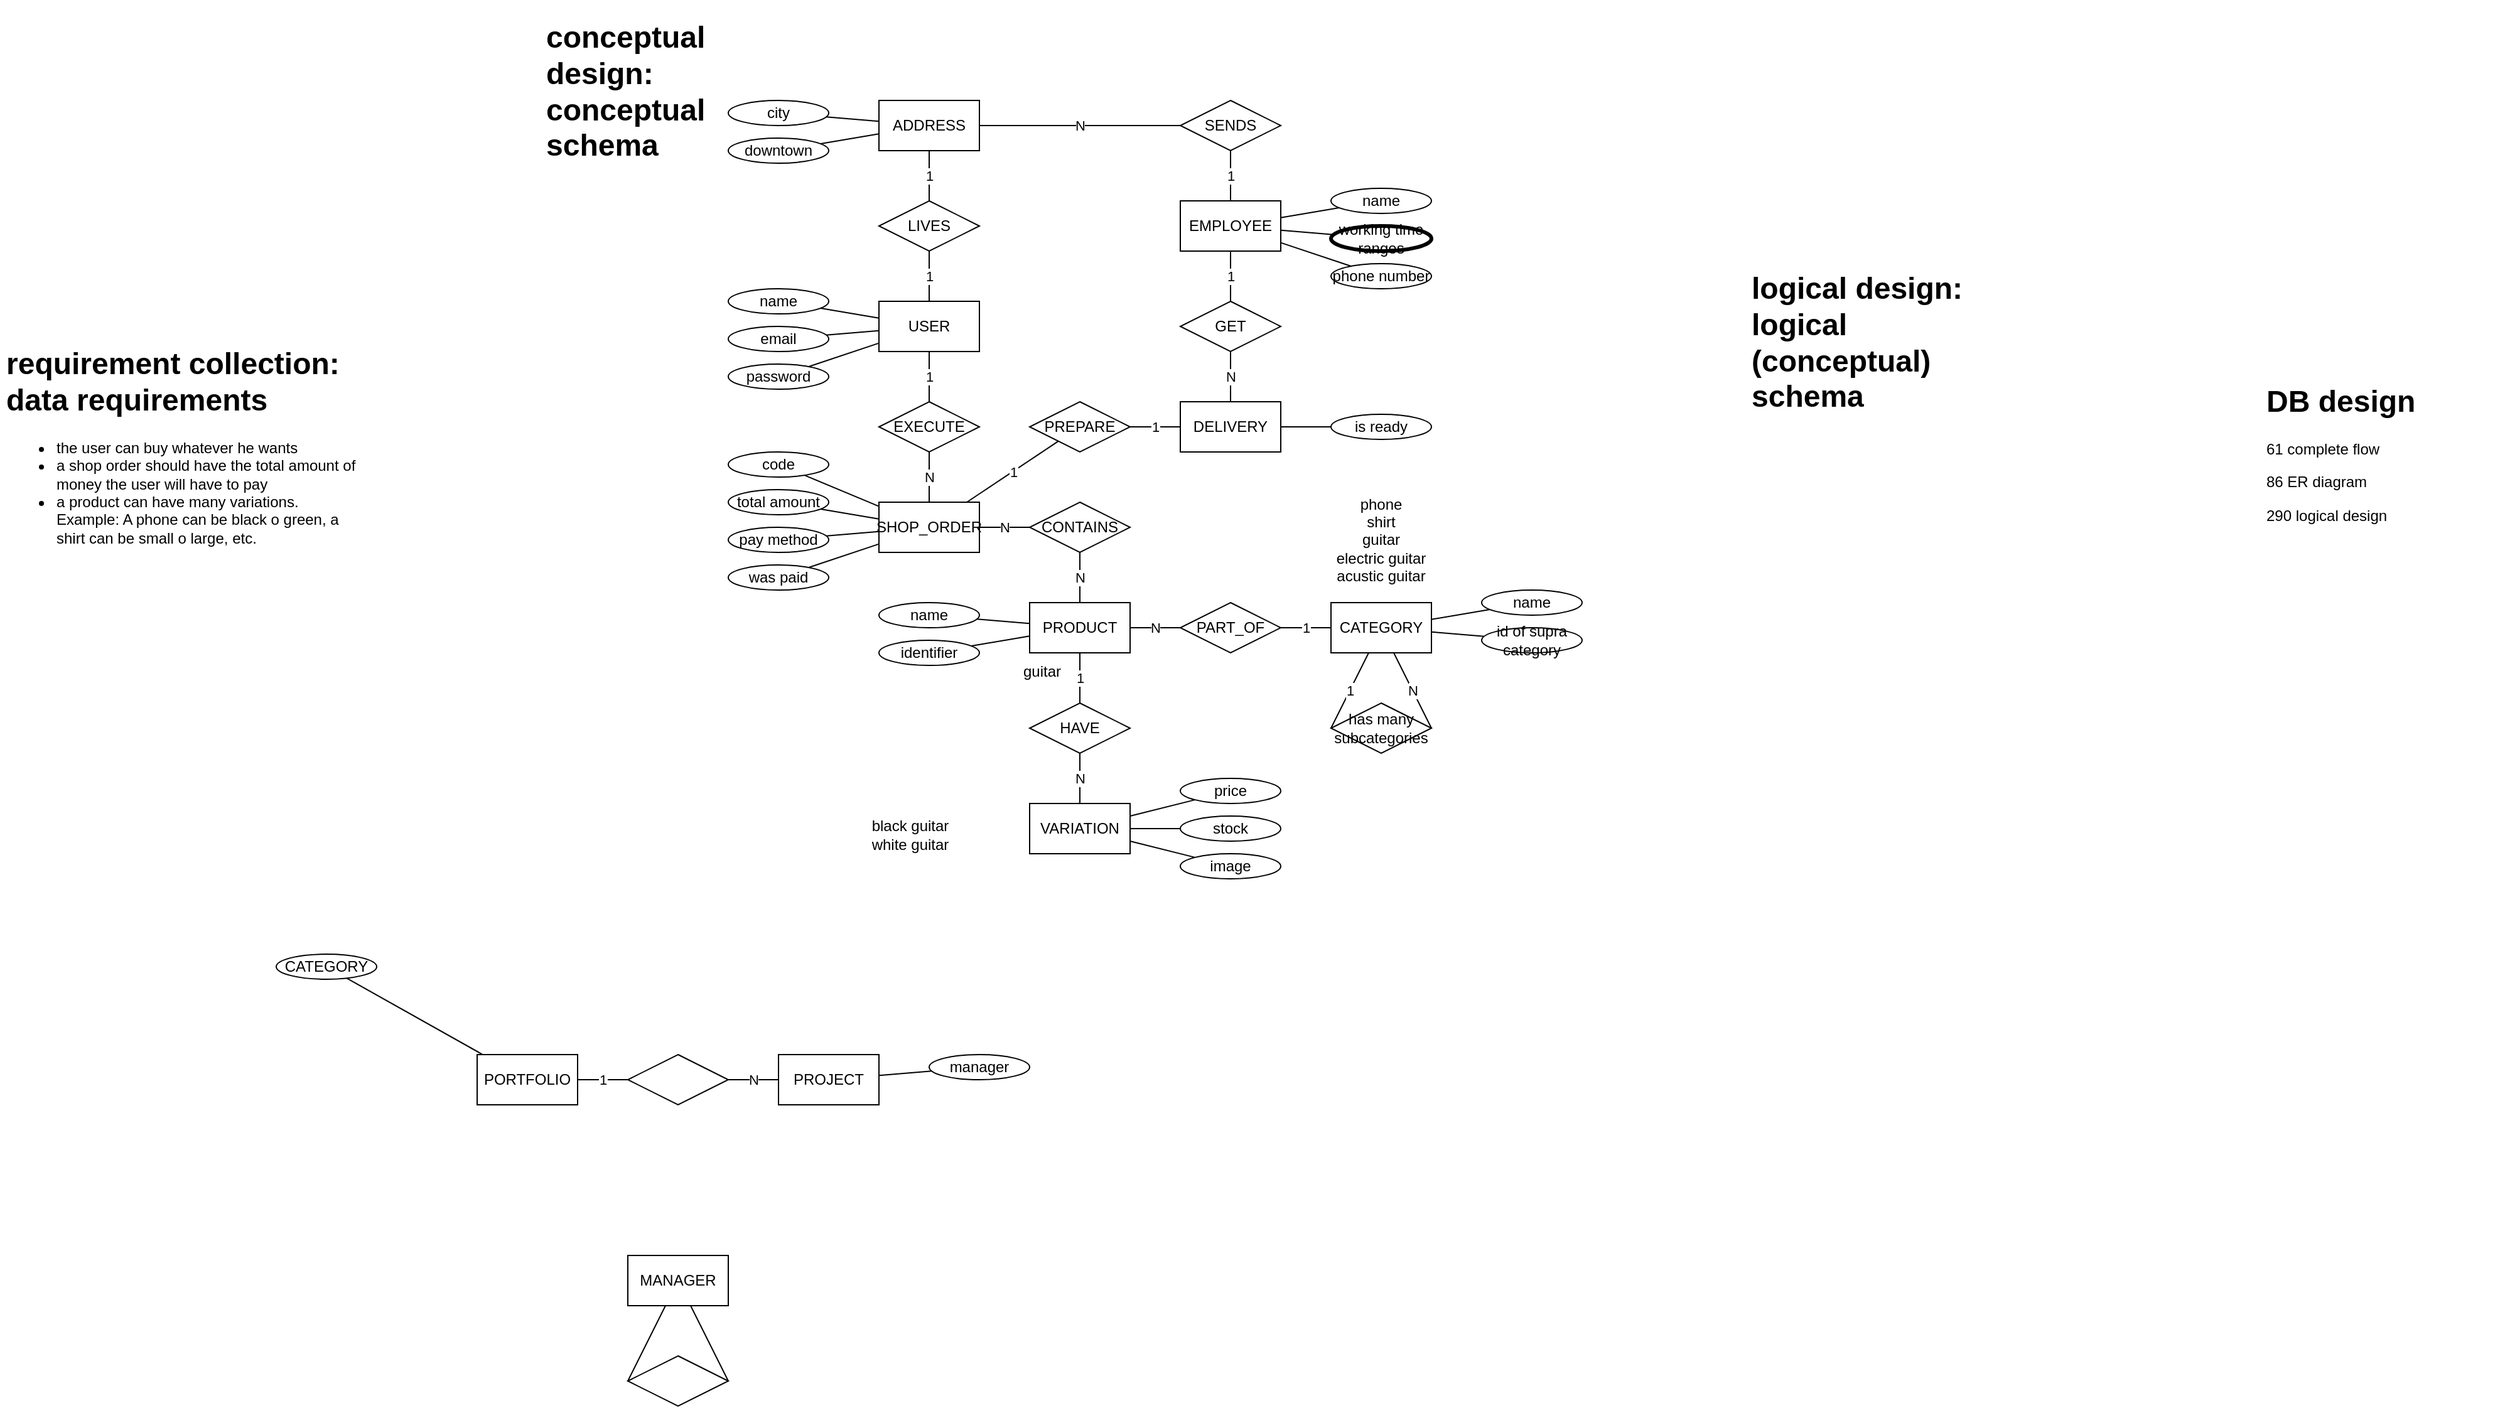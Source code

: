 <mxfile version="21.6.8" type="github">
  <diagram name="Página-1" id="JWLegUShalc6kZQy0lzp">
    <mxGraphModel dx="1845" dy="511" grid="1" gridSize="10" guides="1" tooltips="1" connect="1" arrows="1" fold="1" page="1" pageScale="1" pageWidth="827" pageHeight="1169" math="0" shadow="0">
      <root>
        <mxCell id="0" />
        <mxCell id="1" parent="0" />
        <mxCell id="gmeZCnRy89goh0qp2zQo-31" value="N" style="rounded=0;orthogonalLoop=1;jettySize=auto;html=1;startArrow=none;startFill=0;endArrow=none;endFill=0;" parent="1" source="gmeZCnRy89goh0qp2zQo-30" target="gmeZCnRy89goh0qp2zQo-18" edge="1">
          <mxGeometry relative="1" as="geometry" />
        </mxCell>
        <mxCell id="gmeZCnRy89goh0qp2zQo-2" value="USER" style="rounded=0;whiteSpace=wrap;html=1;" parent="1" vertex="1">
          <mxGeometry x="160" y="480" width="80" height="40" as="geometry" />
        </mxCell>
        <mxCell id="gmeZCnRy89goh0qp2zQo-7" value="&lt;h1&gt;DB design&lt;/h1&gt;&lt;p&gt;61 complete flow&lt;/p&gt;&lt;p&gt;86 ER diagram&lt;/p&gt;&lt;p&gt;290 logical design&lt;/p&gt;" style="text;html=1;strokeColor=none;fillColor=none;spacing=5;spacingTop=-20;whiteSpace=wrap;overflow=hidden;rounded=0;" parent="1" vertex="1">
          <mxGeometry x="1260" y="540" width="190" height="120" as="geometry" />
        </mxCell>
        <mxCell id="gmeZCnRy89goh0qp2zQo-8" value="&lt;h1&gt;conceptual design: conceptual schema&lt;/h1&gt;&lt;p&gt;Lorem ipsum dolor sit amet, consectetur adipisicing elit, sed do eiusmod tempor incididunt ut labore et dolore magna aliqua.&lt;/p&gt;" style="text;html=1;strokeColor=none;fillColor=none;spacing=5;spacingTop=-20;whiteSpace=wrap;overflow=hidden;rounded=0;" parent="1" vertex="1">
          <mxGeometry x="-110" y="250" width="190" height="120" as="geometry" />
        </mxCell>
        <mxCell id="gmeZCnRy89goh0qp2zQo-9" value="&lt;h1&gt;requirement collection: data requirements&lt;/h1&gt;&lt;ul&gt;&lt;li&gt;&lt;span style=&quot;background-color: initial;&quot;&gt;the user can buy whatever he wants&lt;/span&gt;&lt;/li&gt;&lt;li&gt;&lt;span style=&quot;background-color: initial;&quot;&gt;a shop order should have the total amount of money the user will have to pay&lt;/span&gt;&lt;/li&gt;&lt;li&gt;&lt;span style=&quot;background-color: initial;&quot;&gt;a product can have many variations. Example: A phone can be black o green, a shirt can be small o large, etc.&lt;/span&gt;&lt;/li&gt;&lt;/ul&gt;" style="text;html=1;strokeColor=none;fillColor=none;spacing=5;spacingTop=-20;whiteSpace=wrap;overflow=hidden;rounded=0;" parent="1" vertex="1">
          <mxGeometry x="-540" y="510" width="290" height="200" as="geometry" />
        </mxCell>
        <mxCell id="gmeZCnRy89goh0qp2zQo-11" value="&lt;h1&gt;logical design: logical (conceptual) schema&lt;/h1&gt;&lt;p&gt;Lorem ipsum dolor sit amet, consectetur adipisicing elit, sed do eiusmod tempor incididunt ut labore et dolore magna aliqua.&lt;/p&gt;" style="text;html=1;strokeColor=none;fillColor=none;spacing=5;spacingTop=-20;whiteSpace=wrap;overflow=hidden;rounded=0;" parent="1" vertex="1">
          <mxGeometry x="850" y="450" width="190" height="120" as="geometry" />
        </mxCell>
        <mxCell id="gmeZCnRy89goh0qp2zQo-15" style="rounded=0;orthogonalLoop=1;jettySize=auto;html=1;endArrow=none;endFill=0;" parent="1" source="gmeZCnRy89goh0qp2zQo-14" target="gmeZCnRy89goh0qp2zQo-2" edge="1">
          <mxGeometry relative="1" as="geometry" />
        </mxCell>
        <mxCell id="gmeZCnRy89goh0qp2zQo-14" value="name" style="ellipse;whiteSpace=wrap;html=1;" parent="1" vertex="1">
          <mxGeometry x="40" y="470" width="80" height="20" as="geometry" />
        </mxCell>
        <mxCell id="gmeZCnRy89goh0qp2zQo-24" style="rounded=0;orthogonalLoop=1;jettySize=auto;html=1;endArrow=none;endFill=0;" parent="1" source="gmeZCnRy89goh0qp2zQo-16" target="gmeZCnRy89goh0qp2zQo-2" edge="1">
          <mxGeometry relative="1" as="geometry" />
        </mxCell>
        <mxCell id="gmeZCnRy89goh0qp2zQo-16" value="email" style="ellipse;whiteSpace=wrap;html=1;" parent="1" vertex="1">
          <mxGeometry x="40" y="500" width="80" height="20" as="geometry" />
        </mxCell>
        <mxCell id="gmeZCnRy89goh0qp2zQo-21" value="N" style="rounded=0;orthogonalLoop=1;jettySize=auto;html=1;endArrow=none;endFill=0;" parent="1" source="gmeZCnRy89goh0qp2zQo-18" target="gmeZCnRy89goh0qp2zQo-19" edge="1">
          <mxGeometry relative="1" as="geometry" />
        </mxCell>
        <mxCell id="u9vqp3SSJvQ1Rymgl-xH-68" value="1" style="rounded=0;orthogonalLoop=1;jettySize=auto;html=1;endArrow=none;endFill=0;" edge="1" parent="1" source="gmeZCnRy89goh0qp2zQo-18" target="u9vqp3SSJvQ1Rymgl-xH-67">
          <mxGeometry relative="1" as="geometry" />
        </mxCell>
        <mxCell id="gmeZCnRy89goh0qp2zQo-18" value="SHOP_ORDER" style="rounded=0;whiteSpace=wrap;html=1;" parent="1" vertex="1">
          <mxGeometry x="160" y="640" width="80" height="40" as="geometry" />
        </mxCell>
        <mxCell id="gmeZCnRy89goh0qp2zQo-22" value="N" style="rounded=0;orthogonalLoop=1;jettySize=auto;html=1;endArrow=none;endFill=0;" parent="1" source="gmeZCnRy89goh0qp2zQo-19" target="gmeZCnRy89goh0qp2zQo-26" edge="1">
          <mxGeometry relative="1" as="geometry" />
        </mxCell>
        <mxCell id="gmeZCnRy89goh0qp2zQo-19" value="CONTAINS" style="rhombus;whiteSpace=wrap;html=1;" parent="1" vertex="1">
          <mxGeometry x="280" y="640" width="80" height="40" as="geometry" />
        </mxCell>
        <mxCell id="gmeZCnRy89goh0qp2zQo-25" value="N" style="rounded=0;orthogonalLoop=1;jettySize=auto;html=1;endArrow=none;endFill=0;" parent="1" source="gmeZCnRy89goh0qp2zQo-26" target="gmeZCnRy89goh0qp2zQo-28" edge="1">
          <mxGeometry relative="1" as="geometry" />
        </mxCell>
        <mxCell id="u9vqp3SSJvQ1Rymgl-xH-17" value="N" style="rounded=0;orthogonalLoop=1;jettySize=auto;html=1;endArrow=none;endFill=0;" edge="1" parent="1" source="u9vqp3SSJvQ1Rymgl-xH-18" target="u9vqp3SSJvQ1Rymgl-xH-16">
          <mxGeometry relative="1" as="geometry" />
        </mxCell>
        <mxCell id="gmeZCnRy89goh0qp2zQo-26" value="PRODUCT" style="rounded=0;whiteSpace=wrap;html=1;" parent="1" vertex="1">
          <mxGeometry x="280" y="720" width="80" height="40" as="geometry" />
        </mxCell>
        <mxCell id="gmeZCnRy89goh0qp2zQo-27" value="1" style="rounded=0;orthogonalLoop=1;jettySize=auto;html=1;endArrow=none;endFill=0;" parent="1" source="gmeZCnRy89goh0qp2zQo-28" target="gmeZCnRy89goh0qp2zQo-29" edge="1">
          <mxGeometry relative="1" as="geometry" />
        </mxCell>
        <mxCell id="gmeZCnRy89goh0qp2zQo-28" value="PART_OF" style="rhombus;whiteSpace=wrap;html=1;" parent="1" vertex="1">
          <mxGeometry x="400" y="720" width="80" height="40" as="geometry" />
        </mxCell>
        <mxCell id="gmeZCnRy89goh0qp2zQo-29" value="CATEGORY" style="rounded=0;whiteSpace=wrap;html=1;" parent="1" vertex="1">
          <mxGeometry x="520" y="720" width="80" height="40" as="geometry" />
        </mxCell>
        <mxCell id="gmeZCnRy89goh0qp2zQo-32" value="1" style="rounded=0;orthogonalLoop=1;jettySize=auto;html=1;startArrow=none;startFill=0;endArrow=none;endFill=0;" parent="1" source="gmeZCnRy89goh0qp2zQo-2" target="gmeZCnRy89goh0qp2zQo-30" edge="1">
          <mxGeometry relative="1" as="geometry">
            <mxPoint x="132" y="520" as="sourcePoint" />
            <mxPoint x="208" y="650" as="targetPoint" />
          </mxGeometry>
        </mxCell>
        <mxCell id="gmeZCnRy89goh0qp2zQo-30" value="EXECUTE" style="rhombus;whiteSpace=wrap;html=1;" parent="1" vertex="1">
          <mxGeometry x="160" y="560" width="80" height="40" as="geometry" />
        </mxCell>
        <mxCell id="u9vqp3SSJvQ1Rymgl-xH-2" value="1" style="rounded=0;orthogonalLoop=1;jettySize=auto;html=1;endArrow=none;endFill=0;exitX=0;exitY=0.5;exitDx=0;exitDy=0;" edge="1" parent="1" source="u9vqp3SSJvQ1Rymgl-xH-1" target="gmeZCnRy89goh0qp2zQo-29">
          <mxGeometry relative="1" as="geometry" />
        </mxCell>
        <mxCell id="u9vqp3SSJvQ1Rymgl-xH-3" value="N" style="rounded=0;orthogonalLoop=1;jettySize=auto;html=1;endArrow=none;endFill=0;exitX=1;exitY=0.5;exitDx=0;exitDy=0;" edge="1" parent="1" source="u9vqp3SSJvQ1Rymgl-xH-1" target="gmeZCnRy89goh0qp2zQo-29">
          <mxGeometry relative="1" as="geometry" />
        </mxCell>
        <mxCell id="u9vqp3SSJvQ1Rymgl-xH-1" value="has many subcategories" style="rhombus;whiteSpace=wrap;html=1;" vertex="1" parent="1">
          <mxGeometry x="520" y="800" width="80" height="40" as="geometry" />
        </mxCell>
        <mxCell id="u9vqp3SSJvQ1Rymgl-xH-4" value="code" style="ellipse;whiteSpace=wrap;html=1;fontStyle=0" vertex="1" parent="1">
          <mxGeometry x="40" y="600" width="80" height="20" as="geometry" />
        </mxCell>
        <mxCell id="u9vqp3SSJvQ1Rymgl-xH-5" style="rounded=0;orthogonalLoop=1;jettySize=auto;html=1;endArrow=none;endFill=0;" edge="1" parent="1" source="u9vqp3SSJvQ1Rymgl-xH-4" target="gmeZCnRy89goh0qp2zQo-18">
          <mxGeometry relative="1" as="geometry">
            <mxPoint x="44" y="539" as="sourcePoint" />
            <mxPoint x="90" y="523" as="targetPoint" />
          </mxGeometry>
        </mxCell>
        <mxCell id="u9vqp3SSJvQ1Rymgl-xH-6" value="name" style="ellipse;whiteSpace=wrap;html=1;" vertex="1" parent="1">
          <mxGeometry x="160" y="720" width="80" height="20" as="geometry" />
        </mxCell>
        <mxCell id="u9vqp3SSJvQ1Rymgl-xH-7" style="rounded=0;orthogonalLoop=1;jettySize=auto;html=1;endArrow=none;endFill=0;" edge="1" parent="1" source="u9vqp3SSJvQ1Rymgl-xH-6" target="gmeZCnRy89goh0qp2zQo-26">
          <mxGeometry relative="1" as="geometry">
            <mxPoint x="78" y="694" as="sourcePoint" />
            <mxPoint x="170" y="677" as="targetPoint" />
          </mxGeometry>
        </mxCell>
        <mxCell id="u9vqp3SSJvQ1Rymgl-xH-11" style="rounded=0;orthogonalLoop=1;jettySize=auto;html=1;endArrow=none;endFill=0;" edge="1" parent="1" source="u9vqp3SSJvQ1Rymgl-xH-12" target="gmeZCnRy89goh0qp2zQo-18">
          <mxGeometry relative="1" as="geometry">
            <mxPoint x="170" y="667" as="targetPoint" />
          </mxGeometry>
        </mxCell>
        <mxCell id="u9vqp3SSJvQ1Rymgl-xH-12" value="total amount" style="ellipse;whiteSpace=wrap;html=1;" vertex="1" parent="1">
          <mxGeometry x="40" y="630" width="80" height="20" as="geometry" />
        </mxCell>
        <mxCell id="u9vqp3SSJvQ1Rymgl-xH-13" style="rounded=0;orthogonalLoop=1;jettySize=auto;html=1;endArrow=none;endFill=0;" edge="1" parent="1" source="u9vqp3SSJvQ1Rymgl-xH-14" target="gmeZCnRy89goh0qp2zQo-18">
          <mxGeometry relative="1" as="geometry">
            <mxPoint x="170" y="707" as="targetPoint" />
          </mxGeometry>
        </mxCell>
        <mxCell id="u9vqp3SSJvQ1Rymgl-xH-14" value="pay method" style="ellipse;whiteSpace=wrap;html=1;" vertex="1" parent="1">
          <mxGeometry x="40" y="660" width="80" height="20" as="geometry" />
        </mxCell>
        <mxCell id="u9vqp3SSJvQ1Rymgl-xH-16" value="VARIATION" style="rounded=0;whiteSpace=wrap;html=1;" vertex="1" parent="1">
          <mxGeometry x="280" y="880" width="80" height="40" as="geometry" />
        </mxCell>
        <mxCell id="u9vqp3SSJvQ1Rymgl-xH-19" value="1" style="rounded=0;orthogonalLoop=1;jettySize=auto;html=1;endArrow=none;endFill=0;" edge="1" parent="1" source="gmeZCnRy89goh0qp2zQo-26" target="u9vqp3SSJvQ1Rymgl-xH-18">
          <mxGeometry relative="1" as="geometry">
            <mxPoint x="330" y="760" as="sourcePoint" />
            <mxPoint x="390" y="880" as="targetPoint" />
          </mxGeometry>
        </mxCell>
        <mxCell id="u9vqp3SSJvQ1Rymgl-xH-18" value="HAVE" style="rhombus;whiteSpace=wrap;html=1;" vertex="1" parent="1">
          <mxGeometry x="280" y="800" width="80" height="40" as="geometry" />
        </mxCell>
        <mxCell id="u9vqp3SSJvQ1Rymgl-xH-21" style="rounded=0;orthogonalLoop=1;jettySize=auto;html=1;endArrow=none;endFill=0;" edge="1" parent="1" source="u9vqp3SSJvQ1Rymgl-xH-20" target="gmeZCnRy89goh0qp2zQo-26">
          <mxGeometry relative="1" as="geometry" />
        </mxCell>
        <mxCell id="u9vqp3SSJvQ1Rymgl-xH-20" value="identifier" style="ellipse;whiteSpace=wrap;html=1;" vertex="1" parent="1">
          <mxGeometry x="160" y="750" width="80" height="20" as="geometry" />
        </mxCell>
        <mxCell id="u9vqp3SSJvQ1Rymgl-xH-22" value="price" style="ellipse;whiteSpace=wrap;html=1;" vertex="1" parent="1">
          <mxGeometry x="400" y="860" width="80" height="20" as="geometry" />
        </mxCell>
        <mxCell id="u9vqp3SSJvQ1Rymgl-xH-23" style="rounded=0;orthogonalLoop=1;jettySize=auto;html=1;endArrow=none;endFill=0;" edge="1" parent="1" source="u9vqp3SSJvQ1Rymgl-xH-22" target="u9vqp3SSJvQ1Rymgl-xH-16">
          <mxGeometry relative="1" as="geometry">
            <mxPoint x="128" y="864" as="sourcePoint" />
            <mxPoint x="330" y="910" as="targetPoint" />
          </mxGeometry>
        </mxCell>
        <mxCell id="u9vqp3SSJvQ1Rymgl-xH-25" value="name" style="ellipse;whiteSpace=wrap;html=1;" vertex="1" parent="1">
          <mxGeometry x="640" y="710" width="80" height="20" as="geometry" />
        </mxCell>
        <mxCell id="u9vqp3SSJvQ1Rymgl-xH-26" style="rounded=0;orthogonalLoop=1;jettySize=auto;html=1;endArrow=none;endFill=0;" edge="1" parent="1" source="u9vqp3SSJvQ1Rymgl-xH-25" target="gmeZCnRy89goh0qp2zQo-29">
          <mxGeometry relative="1" as="geometry">
            <mxPoint x="558" y="684" as="sourcePoint" />
            <mxPoint x="760" y="730" as="targetPoint" />
          </mxGeometry>
        </mxCell>
        <mxCell id="u9vqp3SSJvQ1Rymgl-xH-27" value="id of supra category" style="ellipse;whiteSpace=wrap;html=1;" vertex="1" parent="1">
          <mxGeometry x="640" y="740" width="80" height="20" as="geometry" />
        </mxCell>
        <mxCell id="u9vqp3SSJvQ1Rymgl-xH-28" style="rounded=0;orthogonalLoop=1;jettySize=auto;html=1;endArrow=none;endFill=0;" edge="1" parent="1" source="u9vqp3SSJvQ1Rymgl-xH-27" target="gmeZCnRy89goh0qp2zQo-29">
          <mxGeometry relative="1" as="geometry">
            <mxPoint x="558" y="714" as="sourcePoint" />
            <mxPoint x="600" y="760" as="targetPoint" />
          </mxGeometry>
        </mxCell>
        <mxCell id="u9vqp3SSJvQ1Rymgl-xH-31" value="phone&lt;br&gt;shirt&lt;br&gt;guitar&lt;br&gt;electric guitar&lt;br&gt;acustic guitar" style="text;html=1;strokeColor=none;fillColor=none;align=center;verticalAlign=middle;whiteSpace=wrap;rounded=0;" vertex="1" parent="1">
          <mxGeometry x="495" y="630" width="130" height="80" as="geometry" />
        </mxCell>
        <mxCell id="u9vqp3SSJvQ1Rymgl-xH-33" value="guitar" style="text;html=1;strokeColor=none;fillColor=none;align=center;verticalAlign=middle;whiteSpace=wrap;rounded=0;" vertex="1" parent="1">
          <mxGeometry x="260" y="760" width="60" height="30" as="geometry" />
        </mxCell>
        <mxCell id="u9vqp3SSJvQ1Rymgl-xH-34" value="black guitar&lt;br&gt;white guitar" style="text;html=1;strokeColor=none;fillColor=none;align=center;verticalAlign=middle;whiteSpace=wrap;rounded=0;" vertex="1" parent="1">
          <mxGeometry x="140" y="890" width="90" height="30" as="geometry" />
        </mxCell>
        <mxCell id="u9vqp3SSJvQ1Rymgl-xH-48" style="rounded=0;orthogonalLoop=1;jettySize=auto;html=1;endArrow=none;endFill=0;" edge="1" parent="1" source="u9vqp3SSJvQ1Rymgl-xH-35" target="u9vqp3SSJvQ1Rymgl-xH-47">
          <mxGeometry relative="1" as="geometry" />
        </mxCell>
        <mxCell id="u9vqp3SSJvQ1Rymgl-xH-35" value="PROJECT" style="rounded=0;whiteSpace=wrap;html=1;" vertex="1" parent="1">
          <mxGeometry x="80" y="1080" width="80" height="40" as="geometry" />
        </mxCell>
        <mxCell id="u9vqp3SSJvQ1Rymgl-xH-36" value="PORTFOLIO" style="rounded=0;whiteSpace=wrap;html=1;" vertex="1" parent="1">
          <mxGeometry x="-160" y="1080" width="80" height="40" as="geometry" />
        </mxCell>
        <mxCell id="u9vqp3SSJvQ1Rymgl-xH-38" value="1" style="rounded=0;orthogonalLoop=1;jettySize=auto;html=1;endArrow=none;endFill=0;" edge="1" parent="1" source="u9vqp3SSJvQ1Rymgl-xH-37" target="u9vqp3SSJvQ1Rymgl-xH-36">
          <mxGeometry relative="1" as="geometry" />
        </mxCell>
        <mxCell id="u9vqp3SSJvQ1Rymgl-xH-39" value="N" style="rounded=0;orthogonalLoop=1;jettySize=auto;html=1;endArrow=none;endFill=0;" edge="1" parent="1" source="u9vqp3SSJvQ1Rymgl-xH-37" target="u9vqp3SSJvQ1Rymgl-xH-35">
          <mxGeometry relative="1" as="geometry" />
        </mxCell>
        <mxCell id="u9vqp3SSJvQ1Rymgl-xH-37" value="" style="rhombus;whiteSpace=wrap;html=1;" vertex="1" parent="1">
          <mxGeometry x="-40" y="1080" width="80" height="40" as="geometry" />
        </mxCell>
        <mxCell id="u9vqp3SSJvQ1Rymgl-xH-40" value="MANAGER" style="rounded=0;whiteSpace=wrap;html=1;" vertex="1" parent="1">
          <mxGeometry x="-40" y="1240" width="80" height="40" as="geometry" />
        </mxCell>
        <mxCell id="u9vqp3SSJvQ1Rymgl-xH-45" style="rounded=0;orthogonalLoop=1;jettySize=auto;html=1;endArrow=none;endFill=0;exitX=0;exitY=0.5;exitDx=0;exitDy=0;" edge="1" parent="1" source="u9vqp3SSJvQ1Rymgl-xH-44" target="u9vqp3SSJvQ1Rymgl-xH-40">
          <mxGeometry relative="1" as="geometry" />
        </mxCell>
        <mxCell id="u9vqp3SSJvQ1Rymgl-xH-46" style="rounded=0;orthogonalLoop=1;jettySize=auto;html=1;endArrow=none;endFill=0;exitX=1;exitY=0.5;exitDx=0;exitDy=0;" edge="1" parent="1" source="u9vqp3SSJvQ1Rymgl-xH-44" target="u9vqp3SSJvQ1Rymgl-xH-40">
          <mxGeometry relative="1" as="geometry" />
        </mxCell>
        <mxCell id="u9vqp3SSJvQ1Rymgl-xH-44" value="" style="rhombus;whiteSpace=wrap;html=1;" vertex="1" parent="1">
          <mxGeometry x="-40" y="1320" width="80" height="40" as="geometry" />
        </mxCell>
        <mxCell id="u9vqp3SSJvQ1Rymgl-xH-47" value="manager" style="ellipse;whiteSpace=wrap;html=1;" vertex="1" parent="1">
          <mxGeometry x="200" y="1080" width="80" height="20" as="geometry" />
        </mxCell>
        <mxCell id="u9vqp3SSJvQ1Rymgl-xH-50" style="rounded=0;orthogonalLoop=1;jettySize=auto;html=1;endArrow=none;endFill=0;" edge="1" parent="1" source="u9vqp3SSJvQ1Rymgl-xH-49" target="u9vqp3SSJvQ1Rymgl-xH-36">
          <mxGeometry relative="1" as="geometry" />
        </mxCell>
        <mxCell id="u9vqp3SSJvQ1Rymgl-xH-49" value="CATEGORY" style="ellipse;whiteSpace=wrap;html=1;" vertex="1" parent="1">
          <mxGeometry x="-320" y="1000" width="80" height="20" as="geometry" />
        </mxCell>
        <mxCell id="u9vqp3SSJvQ1Rymgl-xH-54" style="rounded=0;orthogonalLoop=1;jettySize=auto;html=1;endArrow=none;endFill=0;" edge="1" parent="1" source="u9vqp3SSJvQ1Rymgl-xH-55" target="u9vqp3SSJvQ1Rymgl-xH-60">
          <mxGeometry relative="1" as="geometry">
            <mxPoint x="656.0" y="592.0" as="targetPoint" />
          </mxGeometry>
        </mxCell>
        <mxCell id="u9vqp3SSJvQ1Rymgl-xH-55" value="city" style="ellipse;whiteSpace=wrap;html=1;" vertex="1" parent="1">
          <mxGeometry x="40" y="320" width="80" height="20" as="geometry" />
        </mxCell>
        <mxCell id="u9vqp3SSJvQ1Rymgl-xH-57" style="rounded=0;orthogonalLoop=1;jettySize=auto;html=1;endArrow=none;endFill=0;" edge="1" parent="1" source="u9vqp3SSJvQ1Rymgl-xH-56" target="u9vqp3SSJvQ1Rymgl-xH-60">
          <mxGeometry relative="1" as="geometry">
            <mxPoint x="642.053" y="596.838" as="targetPoint" />
          </mxGeometry>
        </mxCell>
        <mxCell id="u9vqp3SSJvQ1Rymgl-xH-56" value="downtown" style="ellipse;whiteSpace=wrap;html=1;" vertex="1" parent="1">
          <mxGeometry x="40" y="350" width="80" height="20" as="geometry" />
        </mxCell>
        <mxCell id="u9vqp3SSJvQ1Rymgl-xH-82" value="1" style="rounded=0;orthogonalLoop=1;jettySize=auto;html=1;endArrow=none;endFill=0;" edge="1" parent="1" source="u9vqp3SSJvQ1Rymgl-xH-58" target="u9vqp3SSJvQ1Rymgl-xH-76">
          <mxGeometry relative="1" as="geometry" />
        </mxCell>
        <mxCell id="u9vqp3SSJvQ1Rymgl-xH-83" value="N" style="rounded=0;orthogonalLoop=1;jettySize=auto;html=1;endArrow=none;endFill=0;" edge="1" parent="1" source="u9vqp3SSJvQ1Rymgl-xH-58" target="u9vqp3SSJvQ1Rymgl-xH-60">
          <mxGeometry relative="1" as="geometry" />
        </mxCell>
        <mxCell id="u9vqp3SSJvQ1Rymgl-xH-58" value="SENDS" style="rhombus;whiteSpace=wrap;html=1;" vertex="1" parent="1">
          <mxGeometry x="400" y="320" width="80" height="40" as="geometry" />
        </mxCell>
        <mxCell id="u9vqp3SSJvQ1Rymgl-xH-60" value="ADDRESS" style="rounded=0;whiteSpace=wrap;html=1;" vertex="1" parent="1">
          <mxGeometry x="160" y="320" width="80" height="40" as="geometry" />
        </mxCell>
        <mxCell id="u9vqp3SSJvQ1Rymgl-xH-63" value="1" style="rounded=0;orthogonalLoop=1;jettySize=auto;html=1;endArrow=none;endFill=0;" edge="1" parent="1" source="u9vqp3SSJvQ1Rymgl-xH-62" target="gmeZCnRy89goh0qp2zQo-2">
          <mxGeometry relative="1" as="geometry" />
        </mxCell>
        <mxCell id="u9vqp3SSJvQ1Rymgl-xH-64" value="1" style="rounded=0;orthogonalLoop=1;jettySize=auto;html=1;endArrow=none;endFill=0;" edge="1" parent="1" source="u9vqp3SSJvQ1Rymgl-xH-62" target="u9vqp3SSJvQ1Rymgl-xH-60">
          <mxGeometry relative="1" as="geometry" />
        </mxCell>
        <mxCell id="u9vqp3SSJvQ1Rymgl-xH-62" value="LIVES" style="rhombus;whiteSpace=wrap;html=1;" vertex="1" parent="1">
          <mxGeometry x="160" y="400" width="80" height="40" as="geometry" />
        </mxCell>
        <mxCell id="u9vqp3SSJvQ1Rymgl-xH-78" value="1" style="rounded=0;orthogonalLoop=1;jettySize=auto;html=1;endArrow=none;endFill=0;" edge="1" parent="1" source="u9vqp3SSJvQ1Rymgl-xH-77" target="u9vqp3SSJvQ1Rymgl-xH-76">
          <mxGeometry relative="1" as="geometry" />
        </mxCell>
        <mxCell id="u9vqp3SSJvQ1Rymgl-xH-65" value="DELIVERY" style="rounded=0;whiteSpace=wrap;html=1;" vertex="1" parent="1">
          <mxGeometry x="400" y="560" width="80" height="40" as="geometry" />
        </mxCell>
        <mxCell id="u9vqp3SSJvQ1Rymgl-xH-69" value="1" style="rounded=0;orthogonalLoop=1;jettySize=auto;html=1;endArrow=none;endFill=0;" edge="1" parent="1" source="u9vqp3SSJvQ1Rymgl-xH-67" target="u9vqp3SSJvQ1Rymgl-xH-65">
          <mxGeometry relative="1" as="geometry" />
        </mxCell>
        <mxCell id="u9vqp3SSJvQ1Rymgl-xH-67" value="PREPARE" style="rhombus;whiteSpace=wrap;html=1;" vertex="1" parent="1">
          <mxGeometry x="280" y="560" width="80" height="40" as="geometry" />
        </mxCell>
        <mxCell id="u9vqp3SSJvQ1Rymgl-xH-71" style="rounded=0;orthogonalLoop=1;jettySize=auto;html=1;endArrow=none;endFill=0;" edge="1" parent="1" source="u9vqp3SSJvQ1Rymgl-xH-70" target="gmeZCnRy89goh0qp2zQo-18">
          <mxGeometry relative="1" as="geometry" />
        </mxCell>
        <mxCell id="u9vqp3SSJvQ1Rymgl-xH-70" value="was paid" style="ellipse;whiteSpace=wrap;html=1;" vertex="1" parent="1">
          <mxGeometry x="40" y="690" width="80" height="20" as="geometry" />
        </mxCell>
        <mxCell id="u9vqp3SSJvQ1Rymgl-xH-74" style="rounded=0;orthogonalLoop=1;jettySize=auto;html=1;endArrow=none;endFill=0;" edge="1" parent="1" source="u9vqp3SSJvQ1Rymgl-xH-75" target="u9vqp3SSJvQ1Rymgl-xH-65">
          <mxGeometry relative="1" as="geometry">
            <mxPoint x="520" y="633" as="targetPoint" />
          </mxGeometry>
        </mxCell>
        <mxCell id="u9vqp3SSJvQ1Rymgl-xH-75" value="is ready" style="ellipse;whiteSpace=wrap;html=1;" vertex="1" parent="1">
          <mxGeometry x="520" y="570" width="80" height="20" as="geometry" />
        </mxCell>
        <mxCell id="u9vqp3SSJvQ1Rymgl-xH-76" value="EMPLOYEE" style="rounded=0;whiteSpace=wrap;html=1;" vertex="1" parent="1">
          <mxGeometry x="400" y="400" width="80" height="40" as="geometry" />
        </mxCell>
        <mxCell id="u9vqp3SSJvQ1Rymgl-xH-79" value="N" style="rounded=0;orthogonalLoop=1;jettySize=auto;html=1;endArrow=none;endFill=0;" edge="1" parent="1" source="u9vqp3SSJvQ1Rymgl-xH-65" target="u9vqp3SSJvQ1Rymgl-xH-77">
          <mxGeometry relative="1" as="geometry">
            <mxPoint x="480" y="580" as="sourcePoint" />
            <mxPoint x="680" y="580" as="targetPoint" />
          </mxGeometry>
        </mxCell>
        <mxCell id="u9vqp3SSJvQ1Rymgl-xH-77" value="GET" style="rhombus;whiteSpace=wrap;html=1;" vertex="1" parent="1">
          <mxGeometry x="400" y="480" width="80" height="40" as="geometry" />
        </mxCell>
        <mxCell id="u9vqp3SSJvQ1Rymgl-xH-84" style="rounded=0;orthogonalLoop=1;jettySize=auto;html=1;endArrow=none;endFill=0;" edge="1" parent="1" source="u9vqp3SSJvQ1Rymgl-xH-85" target="u9vqp3SSJvQ1Rymgl-xH-76">
          <mxGeometry relative="1" as="geometry">
            <mxPoint x="720" y="577" as="targetPoint" />
          </mxGeometry>
        </mxCell>
        <mxCell id="u9vqp3SSJvQ1Rymgl-xH-85" value="name" style="ellipse;whiteSpace=wrap;html=1;" vertex="1" parent="1">
          <mxGeometry x="520" y="390" width="80" height="20" as="geometry" />
        </mxCell>
        <mxCell id="u9vqp3SSJvQ1Rymgl-xH-86" style="rounded=0;orthogonalLoop=1;jettySize=auto;html=1;endArrow=none;endFill=0;" edge="1" parent="1" source="u9vqp3SSJvQ1Rymgl-xH-87" target="u9vqp3SSJvQ1Rymgl-xH-76">
          <mxGeometry relative="1" as="geometry">
            <mxPoint x="720" y="587" as="targetPoint" />
          </mxGeometry>
        </mxCell>
        <mxCell id="u9vqp3SSJvQ1Rymgl-xH-87" value="working time ranges" style="ellipse;whiteSpace=wrap;html=1;strokeColor=default;strokeWidth=3;" vertex="1" parent="1">
          <mxGeometry x="520" y="420" width="80" height="20" as="geometry" />
        </mxCell>
        <mxCell id="u9vqp3SSJvQ1Rymgl-xH-90" value="stock" style="ellipse;whiteSpace=wrap;html=1;" vertex="1" parent="1">
          <mxGeometry x="400" y="890" width="80" height="20" as="geometry" />
        </mxCell>
        <mxCell id="u9vqp3SSJvQ1Rymgl-xH-91" style="rounded=0;orthogonalLoop=1;jettySize=auto;html=1;endArrow=none;endFill=0;" edge="1" parent="1" source="u9vqp3SSJvQ1Rymgl-xH-90" target="u9vqp3SSJvQ1Rymgl-xH-16">
          <mxGeometry relative="1" as="geometry">
            <mxPoint x="412" y="903" as="sourcePoint" />
            <mxPoint x="370" y="907" as="targetPoint" />
          </mxGeometry>
        </mxCell>
        <mxCell id="u9vqp3SSJvQ1Rymgl-xH-92" value="phone number" style="ellipse;whiteSpace=wrap;html=1;" vertex="1" parent="1">
          <mxGeometry x="520" y="450" width="80" height="20" as="geometry" />
        </mxCell>
        <mxCell id="u9vqp3SSJvQ1Rymgl-xH-93" style="rounded=0;orthogonalLoop=1;jettySize=auto;html=1;endArrow=none;endFill=0;" edge="1" parent="1" source="u9vqp3SSJvQ1Rymgl-xH-92" target="u9vqp3SSJvQ1Rymgl-xH-76">
          <mxGeometry relative="1" as="geometry">
            <mxPoint x="490" y="437" as="targetPoint" />
            <mxPoint x="537" y="445" as="sourcePoint" />
          </mxGeometry>
        </mxCell>
        <mxCell id="u9vqp3SSJvQ1Rymgl-xH-94" style="rounded=0;orthogonalLoop=1;jettySize=auto;html=1;endArrow=none;endFill=0;" edge="1" parent="1" source="u9vqp3SSJvQ1Rymgl-xH-95" target="gmeZCnRy89goh0qp2zQo-2">
          <mxGeometry relative="1" as="geometry">
            <mxPoint x="160" y="533" as="targetPoint" />
          </mxGeometry>
        </mxCell>
        <mxCell id="u9vqp3SSJvQ1Rymgl-xH-95" value="password" style="ellipse;whiteSpace=wrap;html=1;" vertex="1" parent="1">
          <mxGeometry x="40" y="530" width="80" height="20" as="geometry" />
        </mxCell>
        <mxCell id="u9vqp3SSJvQ1Rymgl-xH-97" style="rounded=0;orthogonalLoop=1;jettySize=auto;html=1;endArrow=none;endFill=0;" edge="1" parent="1" source="u9vqp3SSJvQ1Rymgl-xH-96" target="u9vqp3SSJvQ1Rymgl-xH-16">
          <mxGeometry relative="1" as="geometry" />
        </mxCell>
        <mxCell id="u9vqp3SSJvQ1Rymgl-xH-96" value="image" style="ellipse;whiteSpace=wrap;html=1;" vertex="1" parent="1">
          <mxGeometry x="400" y="920" width="80" height="20" as="geometry" />
        </mxCell>
      </root>
    </mxGraphModel>
  </diagram>
</mxfile>
